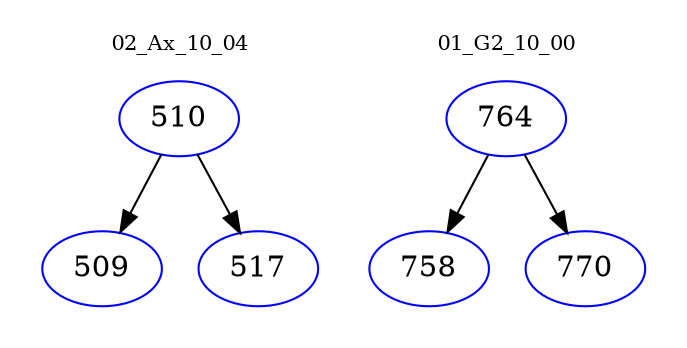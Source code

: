 digraph{
subgraph cluster_0 {
color = white
label = "02_Ax_10_04";
fontsize=10;
T0_510 [label="510", color="blue"]
T0_510 -> T0_509 [color="black"]
T0_509 [label="509", color="blue"]
T0_510 -> T0_517 [color="black"]
T0_517 [label="517", color="blue"]
}
subgraph cluster_1 {
color = white
label = "01_G2_10_00";
fontsize=10;
T1_764 [label="764", color="blue"]
T1_764 -> T1_758 [color="black"]
T1_758 [label="758", color="blue"]
T1_764 -> T1_770 [color="black"]
T1_770 [label="770", color="blue"]
}
}
